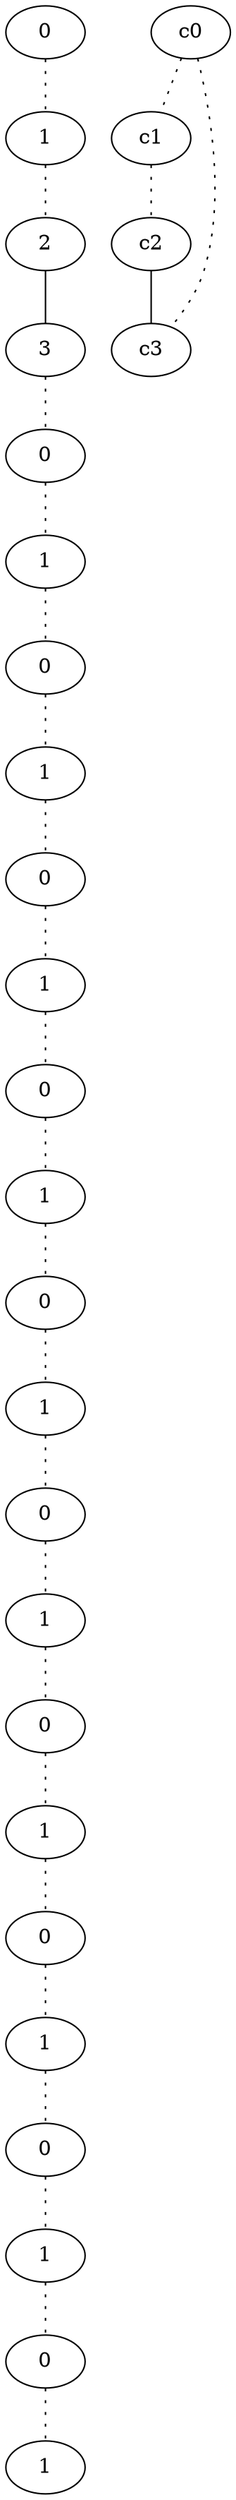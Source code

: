 graph {
a0[label=0];
a1[label=1];
a2[label=2];
a3[label=3];
a4[label=0];
a5[label=1];
a6[label=0];
a7[label=1];
a8[label=0];
a9[label=1];
a10[label=0];
a11[label=1];
a12[label=0];
a13[label=1];
a14[label=0];
a15[label=1];
a16[label=0];
a17[label=1];
a18[label=0];
a19[label=1];
a20[label=0];
a21[label=1];
a22[label=0];
a23[label=1];
a0 -- a1 [style=dotted];
a1 -- a2 [style=dotted];
a2 -- a3;
a3 -- a4 [style=dotted];
a4 -- a5 [style=dotted];
a5 -- a6 [style=dotted];
a6 -- a7 [style=dotted];
a7 -- a8 [style=dotted];
a8 -- a9 [style=dotted];
a9 -- a10 [style=dotted];
a10 -- a11 [style=dotted];
a11 -- a12 [style=dotted];
a12 -- a13 [style=dotted];
a13 -- a14 [style=dotted];
a14 -- a15 [style=dotted];
a15 -- a16 [style=dotted];
a16 -- a17 [style=dotted];
a17 -- a18 [style=dotted];
a18 -- a19 [style=dotted];
a19 -- a20 [style=dotted];
a20 -- a21 [style=dotted];
a21 -- a22 [style=dotted];
a22 -- a23 [style=dotted];
c0 -- c1 [style=dotted];
c0 -- c3 [style=dotted];
c1 -- c2 [style=dotted];
c2 -- c3;
}

